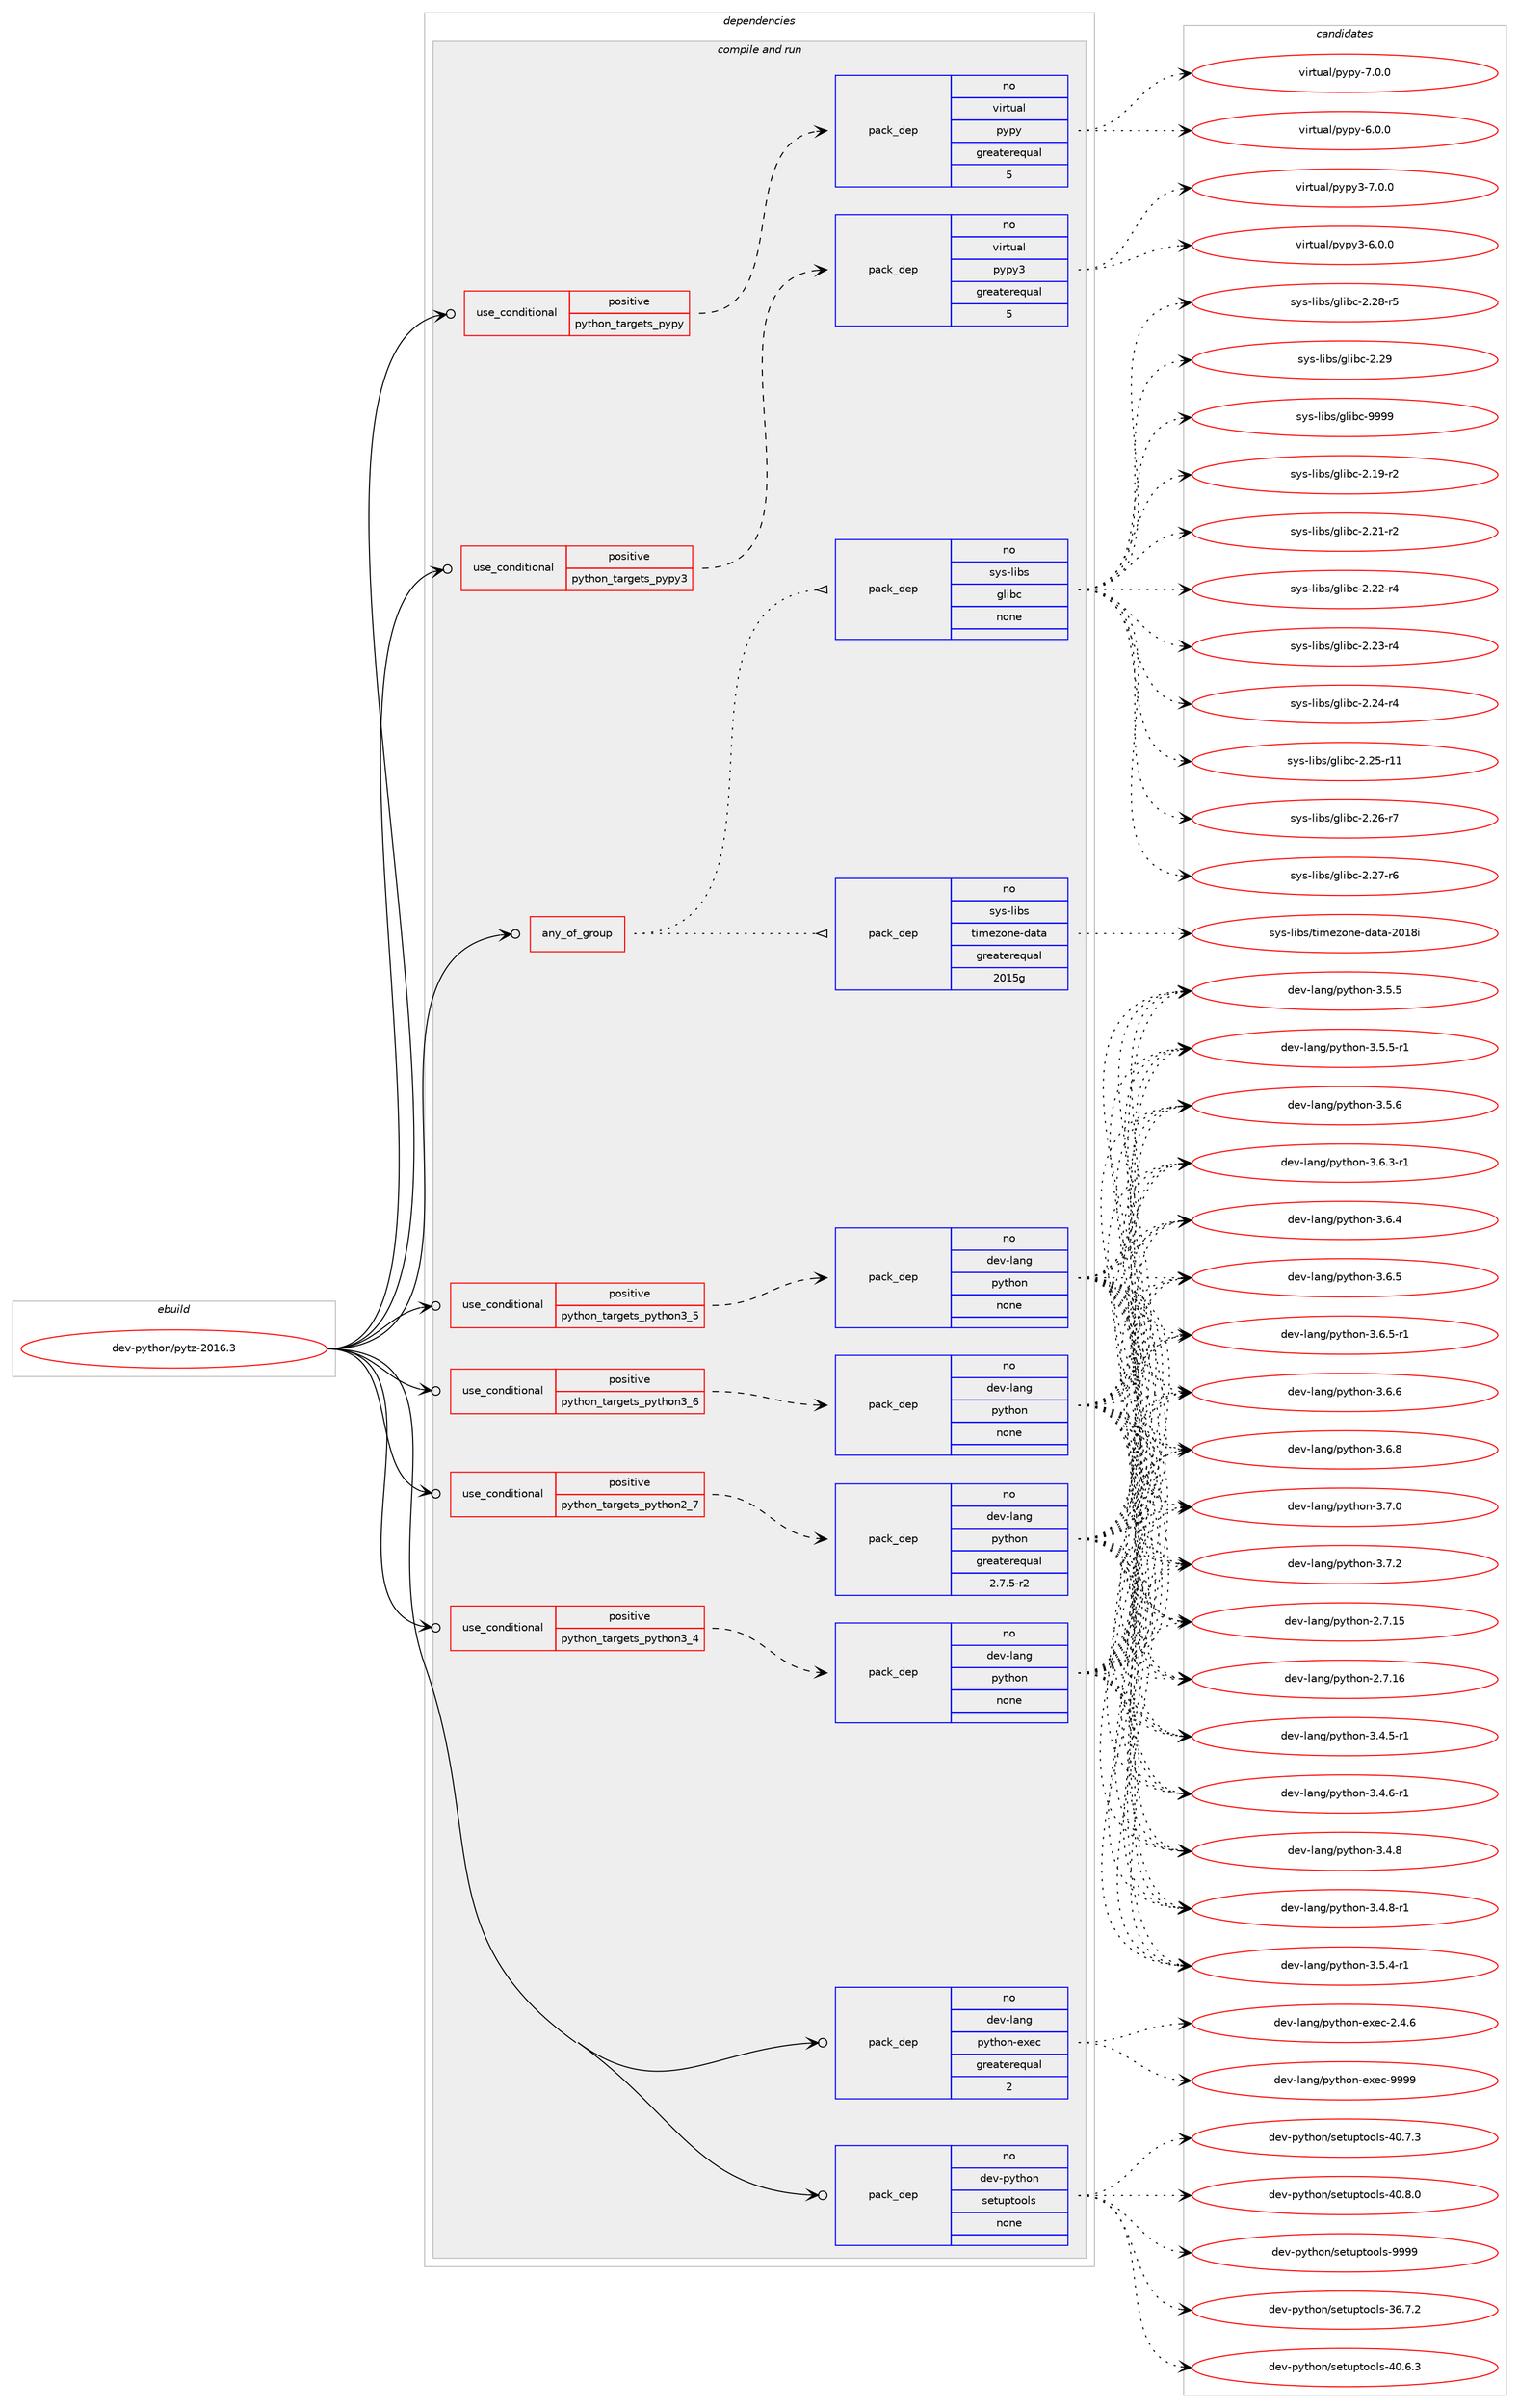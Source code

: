 digraph prolog {

# *************
# Graph options
# *************

newrank=true;
concentrate=true;
compound=true;
graph [rankdir=LR,fontname=Helvetica,fontsize=10,ranksep=1.5];#, ranksep=2.5, nodesep=0.2];
edge  [arrowhead=vee];
node  [fontname=Helvetica,fontsize=10];

# **********
# The ebuild
# **********

subgraph cluster_leftcol {
color=gray;
rank=same;
label=<<i>ebuild</i>>;
id [label="dev-python/pytz-2016.3", color=red, width=4, href="../dev-python/pytz-2016.3.svg"];
}

# ****************
# The dependencies
# ****************

subgraph cluster_midcol {
color=gray;
label=<<i>dependencies</i>>;
subgraph cluster_compile {
fillcolor="#eeeeee";
style=filled;
label=<<i>compile</i>>;
}
subgraph cluster_compileandrun {
fillcolor="#eeeeee";
style=filled;
label=<<i>compile and run</i>>;
subgraph any22768 {
dependency1437474 [label=<<TABLE BORDER="0" CELLBORDER="1" CELLSPACING="0" CELLPADDING="4"><TR><TD CELLPADDING="10">any_of_group</TD></TR></TABLE>>, shape=none, color=red];subgraph pack1030842 {
dependency1437475 [label=<<TABLE BORDER="0" CELLBORDER="1" CELLSPACING="0" CELLPADDING="4" WIDTH="220"><TR><TD ROWSPAN="6" CELLPADDING="30">pack_dep</TD></TR><TR><TD WIDTH="110">no</TD></TR><TR><TD>sys-libs</TD></TR><TR><TD>timezone-data</TD></TR><TR><TD>greaterequal</TD></TR><TR><TD>2015g</TD></TR></TABLE>>, shape=none, color=blue];
}
dependency1437474:e -> dependency1437475:w [weight=20,style="dotted",arrowhead="oinv"];
subgraph pack1030843 {
dependency1437476 [label=<<TABLE BORDER="0" CELLBORDER="1" CELLSPACING="0" CELLPADDING="4" WIDTH="220"><TR><TD ROWSPAN="6" CELLPADDING="30">pack_dep</TD></TR><TR><TD WIDTH="110">no</TD></TR><TR><TD>sys-libs</TD></TR><TR><TD>glibc</TD></TR><TR><TD>none</TD></TR><TR><TD></TD></TR></TABLE>>, shape=none, color=blue];
}
dependency1437474:e -> dependency1437476:w [weight=20,style="dotted",arrowhead="oinv"];
}
id:e -> dependency1437474:w [weight=20,style="solid",arrowhead="odotvee"];
subgraph cond383277 {
dependency1437477 [label=<<TABLE BORDER="0" CELLBORDER="1" CELLSPACING="0" CELLPADDING="4"><TR><TD ROWSPAN="3" CELLPADDING="10">use_conditional</TD></TR><TR><TD>positive</TD></TR><TR><TD>python_targets_pypy</TD></TR></TABLE>>, shape=none, color=red];
subgraph pack1030844 {
dependency1437478 [label=<<TABLE BORDER="0" CELLBORDER="1" CELLSPACING="0" CELLPADDING="4" WIDTH="220"><TR><TD ROWSPAN="6" CELLPADDING="30">pack_dep</TD></TR><TR><TD WIDTH="110">no</TD></TR><TR><TD>virtual</TD></TR><TR><TD>pypy</TD></TR><TR><TD>greaterequal</TD></TR><TR><TD>5</TD></TR></TABLE>>, shape=none, color=blue];
}
dependency1437477:e -> dependency1437478:w [weight=20,style="dashed",arrowhead="vee"];
}
id:e -> dependency1437477:w [weight=20,style="solid",arrowhead="odotvee"];
subgraph cond383278 {
dependency1437479 [label=<<TABLE BORDER="0" CELLBORDER="1" CELLSPACING="0" CELLPADDING="4"><TR><TD ROWSPAN="3" CELLPADDING="10">use_conditional</TD></TR><TR><TD>positive</TD></TR><TR><TD>python_targets_pypy3</TD></TR></TABLE>>, shape=none, color=red];
subgraph pack1030845 {
dependency1437480 [label=<<TABLE BORDER="0" CELLBORDER="1" CELLSPACING="0" CELLPADDING="4" WIDTH="220"><TR><TD ROWSPAN="6" CELLPADDING="30">pack_dep</TD></TR><TR><TD WIDTH="110">no</TD></TR><TR><TD>virtual</TD></TR><TR><TD>pypy3</TD></TR><TR><TD>greaterequal</TD></TR><TR><TD>5</TD></TR></TABLE>>, shape=none, color=blue];
}
dependency1437479:e -> dependency1437480:w [weight=20,style="dashed",arrowhead="vee"];
}
id:e -> dependency1437479:w [weight=20,style="solid",arrowhead="odotvee"];
subgraph cond383279 {
dependency1437481 [label=<<TABLE BORDER="0" CELLBORDER="1" CELLSPACING="0" CELLPADDING="4"><TR><TD ROWSPAN="3" CELLPADDING="10">use_conditional</TD></TR><TR><TD>positive</TD></TR><TR><TD>python_targets_python2_7</TD></TR></TABLE>>, shape=none, color=red];
subgraph pack1030846 {
dependency1437482 [label=<<TABLE BORDER="0" CELLBORDER="1" CELLSPACING="0" CELLPADDING="4" WIDTH="220"><TR><TD ROWSPAN="6" CELLPADDING="30">pack_dep</TD></TR><TR><TD WIDTH="110">no</TD></TR><TR><TD>dev-lang</TD></TR><TR><TD>python</TD></TR><TR><TD>greaterequal</TD></TR><TR><TD>2.7.5-r2</TD></TR></TABLE>>, shape=none, color=blue];
}
dependency1437481:e -> dependency1437482:w [weight=20,style="dashed",arrowhead="vee"];
}
id:e -> dependency1437481:w [weight=20,style="solid",arrowhead="odotvee"];
subgraph cond383280 {
dependency1437483 [label=<<TABLE BORDER="0" CELLBORDER="1" CELLSPACING="0" CELLPADDING="4"><TR><TD ROWSPAN="3" CELLPADDING="10">use_conditional</TD></TR><TR><TD>positive</TD></TR><TR><TD>python_targets_python3_4</TD></TR></TABLE>>, shape=none, color=red];
subgraph pack1030847 {
dependency1437484 [label=<<TABLE BORDER="0" CELLBORDER="1" CELLSPACING="0" CELLPADDING="4" WIDTH="220"><TR><TD ROWSPAN="6" CELLPADDING="30">pack_dep</TD></TR><TR><TD WIDTH="110">no</TD></TR><TR><TD>dev-lang</TD></TR><TR><TD>python</TD></TR><TR><TD>none</TD></TR><TR><TD></TD></TR></TABLE>>, shape=none, color=blue];
}
dependency1437483:e -> dependency1437484:w [weight=20,style="dashed",arrowhead="vee"];
}
id:e -> dependency1437483:w [weight=20,style="solid",arrowhead="odotvee"];
subgraph cond383281 {
dependency1437485 [label=<<TABLE BORDER="0" CELLBORDER="1" CELLSPACING="0" CELLPADDING="4"><TR><TD ROWSPAN="3" CELLPADDING="10">use_conditional</TD></TR><TR><TD>positive</TD></TR><TR><TD>python_targets_python3_5</TD></TR></TABLE>>, shape=none, color=red];
subgraph pack1030848 {
dependency1437486 [label=<<TABLE BORDER="0" CELLBORDER="1" CELLSPACING="0" CELLPADDING="4" WIDTH="220"><TR><TD ROWSPAN="6" CELLPADDING="30">pack_dep</TD></TR><TR><TD WIDTH="110">no</TD></TR><TR><TD>dev-lang</TD></TR><TR><TD>python</TD></TR><TR><TD>none</TD></TR><TR><TD></TD></TR></TABLE>>, shape=none, color=blue];
}
dependency1437485:e -> dependency1437486:w [weight=20,style="dashed",arrowhead="vee"];
}
id:e -> dependency1437485:w [weight=20,style="solid",arrowhead="odotvee"];
subgraph cond383282 {
dependency1437487 [label=<<TABLE BORDER="0" CELLBORDER="1" CELLSPACING="0" CELLPADDING="4"><TR><TD ROWSPAN="3" CELLPADDING="10">use_conditional</TD></TR><TR><TD>positive</TD></TR><TR><TD>python_targets_python3_6</TD></TR></TABLE>>, shape=none, color=red];
subgraph pack1030849 {
dependency1437488 [label=<<TABLE BORDER="0" CELLBORDER="1" CELLSPACING="0" CELLPADDING="4" WIDTH="220"><TR><TD ROWSPAN="6" CELLPADDING="30">pack_dep</TD></TR><TR><TD WIDTH="110">no</TD></TR><TR><TD>dev-lang</TD></TR><TR><TD>python</TD></TR><TR><TD>none</TD></TR><TR><TD></TD></TR></TABLE>>, shape=none, color=blue];
}
dependency1437487:e -> dependency1437488:w [weight=20,style="dashed",arrowhead="vee"];
}
id:e -> dependency1437487:w [weight=20,style="solid",arrowhead="odotvee"];
subgraph pack1030850 {
dependency1437489 [label=<<TABLE BORDER="0" CELLBORDER="1" CELLSPACING="0" CELLPADDING="4" WIDTH="220"><TR><TD ROWSPAN="6" CELLPADDING="30">pack_dep</TD></TR><TR><TD WIDTH="110">no</TD></TR><TR><TD>dev-lang</TD></TR><TR><TD>python-exec</TD></TR><TR><TD>greaterequal</TD></TR><TR><TD>2</TD></TR></TABLE>>, shape=none, color=blue];
}
id:e -> dependency1437489:w [weight=20,style="solid",arrowhead="odotvee"];
subgraph pack1030851 {
dependency1437490 [label=<<TABLE BORDER="0" CELLBORDER="1" CELLSPACING="0" CELLPADDING="4" WIDTH="220"><TR><TD ROWSPAN="6" CELLPADDING="30">pack_dep</TD></TR><TR><TD WIDTH="110">no</TD></TR><TR><TD>dev-python</TD></TR><TR><TD>setuptools</TD></TR><TR><TD>none</TD></TR><TR><TD></TD></TR></TABLE>>, shape=none, color=blue];
}
id:e -> dependency1437490:w [weight=20,style="solid",arrowhead="odotvee"];
}
subgraph cluster_run {
fillcolor="#eeeeee";
style=filled;
label=<<i>run</i>>;
}
}

# **************
# The candidates
# **************

subgraph cluster_choices {
rank=same;
color=gray;
label=<<i>candidates</i>>;

subgraph choice1030842 {
color=black;
nodesep=1;
choice1151211154510810598115471161051091011221111101014510097116974550484956105 [label="sys-libs/timezone-data-2018i", color=red, width=4,href="../sys-libs/timezone-data-2018i.svg"];
dependency1437475:e -> choice1151211154510810598115471161051091011221111101014510097116974550484956105:w [style=dotted,weight="100"];
}
subgraph choice1030843 {
color=black;
nodesep=1;
choice115121115451081059811547103108105989945504649574511450 [label="sys-libs/glibc-2.19-r2", color=red, width=4,href="../sys-libs/glibc-2.19-r2.svg"];
choice115121115451081059811547103108105989945504650494511450 [label="sys-libs/glibc-2.21-r2", color=red, width=4,href="../sys-libs/glibc-2.21-r2.svg"];
choice115121115451081059811547103108105989945504650504511452 [label="sys-libs/glibc-2.22-r4", color=red, width=4,href="../sys-libs/glibc-2.22-r4.svg"];
choice115121115451081059811547103108105989945504650514511452 [label="sys-libs/glibc-2.23-r4", color=red, width=4,href="../sys-libs/glibc-2.23-r4.svg"];
choice115121115451081059811547103108105989945504650524511452 [label="sys-libs/glibc-2.24-r4", color=red, width=4,href="../sys-libs/glibc-2.24-r4.svg"];
choice11512111545108105981154710310810598994550465053451144949 [label="sys-libs/glibc-2.25-r11", color=red, width=4,href="../sys-libs/glibc-2.25-r11.svg"];
choice115121115451081059811547103108105989945504650544511455 [label="sys-libs/glibc-2.26-r7", color=red, width=4,href="../sys-libs/glibc-2.26-r7.svg"];
choice115121115451081059811547103108105989945504650554511454 [label="sys-libs/glibc-2.27-r6", color=red, width=4,href="../sys-libs/glibc-2.27-r6.svg"];
choice115121115451081059811547103108105989945504650564511453 [label="sys-libs/glibc-2.28-r5", color=red, width=4,href="../sys-libs/glibc-2.28-r5.svg"];
choice11512111545108105981154710310810598994550465057 [label="sys-libs/glibc-2.29", color=red, width=4,href="../sys-libs/glibc-2.29.svg"];
choice11512111545108105981154710310810598994557575757 [label="sys-libs/glibc-9999", color=red, width=4,href="../sys-libs/glibc-9999.svg"];
dependency1437476:e -> choice115121115451081059811547103108105989945504649574511450:w [style=dotted,weight="100"];
dependency1437476:e -> choice115121115451081059811547103108105989945504650494511450:w [style=dotted,weight="100"];
dependency1437476:e -> choice115121115451081059811547103108105989945504650504511452:w [style=dotted,weight="100"];
dependency1437476:e -> choice115121115451081059811547103108105989945504650514511452:w [style=dotted,weight="100"];
dependency1437476:e -> choice115121115451081059811547103108105989945504650524511452:w [style=dotted,weight="100"];
dependency1437476:e -> choice11512111545108105981154710310810598994550465053451144949:w [style=dotted,weight="100"];
dependency1437476:e -> choice115121115451081059811547103108105989945504650544511455:w [style=dotted,weight="100"];
dependency1437476:e -> choice115121115451081059811547103108105989945504650554511454:w [style=dotted,weight="100"];
dependency1437476:e -> choice115121115451081059811547103108105989945504650564511453:w [style=dotted,weight="100"];
dependency1437476:e -> choice11512111545108105981154710310810598994550465057:w [style=dotted,weight="100"];
dependency1437476:e -> choice11512111545108105981154710310810598994557575757:w [style=dotted,weight="100"];
}
subgraph choice1030844 {
color=black;
nodesep=1;
choice1181051141161179710847112121112121455446484648 [label="virtual/pypy-6.0.0", color=red, width=4,href="../virtual/pypy-6.0.0.svg"];
choice1181051141161179710847112121112121455546484648 [label="virtual/pypy-7.0.0", color=red, width=4,href="../virtual/pypy-7.0.0.svg"];
dependency1437478:e -> choice1181051141161179710847112121112121455446484648:w [style=dotted,weight="100"];
dependency1437478:e -> choice1181051141161179710847112121112121455546484648:w [style=dotted,weight="100"];
}
subgraph choice1030845 {
color=black;
nodesep=1;
choice118105114116117971084711212111212151455446484648 [label="virtual/pypy3-6.0.0", color=red, width=4,href="../virtual/pypy3-6.0.0.svg"];
choice118105114116117971084711212111212151455546484648 [label="virtual/pypy3-7.0.0", color=red, width=4,href="../virtual/pypy3-7.0.0.svg"];
dependency1437480:e -> choice118105114116117971084711212111212151455446484648:w [style=dotted,weight="100"];
dependency1437480:e -> choice118105114116117971084711212111212151455546484648:w [style=dotted,weight="100"];
}
subgraph choice1030846 {
color=black;
nodesep=1;
choice10010111845108971101034711212111610411111045504655464953 [label="dev-lang/python-2.7.15", color=red, width=4,href="../dev-lang/python-2.7.15.svg"];
choice10010111845108971101034711212111610411111045504655464954 [label="dev-lang/python-2.7.16", color=red, width=4,href="../dev-lang/python-2.7.16.svg"];
choice1001011184510897110103471121211161041111104551465246534511449 [label="dev-lang/python-3.4.5-r1", color=red, width=4,href="../dev-lang/python-3.4.5-r1.svg"];
choice1001011184510897110103471121211161041111104551465246544511449 [label="dev-lang/python-3.4.6-r1", color=red, width=4,href="../dev-lang/python-3.4.6-r1.svg"];
choice100101118451089711010347112121116104111110455146524656 [label="dev-lang/python-3.4.8", color=red, width=4,href="../dev-lang/python-3.4.8.svg"];
choice1001011184510897110103471121211161041111104551465246564511449 [label="dev-lang/python-3.4.8-r1", color=red, width=4,href="../dev-lang/python-3.4.8-r1.svg"];
choice1001011184510897110103471121211161041111104551465346524511449 [label="dev-lang/python-3.5.4-r1", color=red, width=4,href="../dev-lang/python-3.5.4-r1.svg"];
choice100101118451089711010347112121116104111110455146534653 [label="dev-lang/python-3.5.5", color=red, width=4,href="../dev-lang/python-3.5.5.svg"];
choice1001011184510897110103471121211161041111104551465346534511449 [label="dev-lang/python-3.5.5-r1", color=red, width=4,href="../dev-lang/python-3.5.5-r1.svg"];
choice100101118451089711010347112121116104111110455146534654 [label="dev-lang/python-3.5.6", color=red, width=4,href="../dev-lang/python-3.5.6.svg"];
choice1001011184510897110103471121211161041111104551465446514511449 [label="dev-lang/python-3.6.3-r1", color=red, width=4,href="../dev-lang/python-3.6.3-r1.svg"];
choice100101118451089711010347112121116104111110455146544652 [label="dev-lang/python-3.6.4", color=red, width=4,href="../dev-lang/python-3.6.4.svg"];
choice100101118451089711010347112121116104111110455146544653 [label="dev-lang/python-3.6.5", color=red, width=4,href="../dev-lang/python-3.6.5.svg"];
choice1001011184510897110103471121211161041111104551465446534511449 [label="dev-lang/python-3.6.5-r1", color=red, width=4,href="../dev-lang/python-3.6.5-r1.svg"];
choice100101118451089711010347112121116104111110455146544654 [label="dev-lang/python-3.6.6", color=red, width=4,href="../dev-lang/python-3.6.6.svg"];
choice100101118451089711010347112121116104111110455146544656 [label="dev-lang/python-3.6.8", color=red, width=4,href="../dev-lang/python-3.6.8.svg"];
choice100101118451089711010347112121116104111110455146554648 [label="dev-lang/python-3.7.0", color=red, width=4,href="../dev-lang/python-3.7.0.svg"];
choice100101118451089711010347112121116104111110455146554650 [label="dev-lang/python-3.7.2", color=red, width=4,href="../dev-lang/python-3.7.2.svg"];
dependency1437482:e -> choice10010111845108971101034711212111610411111045504655464953:w [style=dotted,weight="100"];
dependency1437482:e -> choice10010111845108971101034711212111610411111045504655464954:w [style=dotted,weight="100"];
dependency1437482:e -> choice1001011184510897110103471121211161041111104551465246534511449:w [style=dotted,weight="100"];
dependency1437482:e -> choice1001011184510897110103471121211161041111104551465246544511449:w [style=dotted,weight="100"];
dependency1437482:e -> choice100101118451089711010347112121116104111110455146524656:w [style=dotted,weight="100"];
dependency1437482:e -> choice1001011184510897110103471121211161041111104551465246564511449:w [style=dotted,weight="100"];
dependency1437482:e -> choice1001011184510897110103471121211161041111104551465346524511449:w [style=dotted,weight="100"];
dependency1437482:e -> choice100101118451089711010347112121116104111110455146534653:w [style=dotted,weight="100"];
dependency1437482:e -> choice1001011184510897110103471121211161041111104551465346534511449:w [style=dotted,weight="100"];
dependency1437482:e -> choice100101118451089711010347112121116104111110455146534654:w [style=dotted,weight="100"];
dependency1437482:e -> choice1001011184510897110103471121211161041111104551465446514511449:w [style=dotted,weight="100"];
dependency1437482:e -> choice100101118451089711010347112121116104111110455146544652:w [style=dotted,weight="100"];
dependency1437482:e -> choice100101118451089711010347112121116104111110455146544653:w [style=dotted,weight="100"];
dependency1437482:e -> choice1001011184510897110103471121211161041111104551465446534511449:w [style=dotted,weight="100"];
dependency1437482:e -> choice100101118451089711010347112121116104111110455146544654:w [style=dotted,weight="100"];
dependency1437482:e -> choice100101118451089711010347112121116104111110455146544656:w [style=dotted,weight="100"];
dependency1437482:e -> choice100101118451089711010347112121116104111110455146554648:w [style=dotted,weight="100"];
dependency1437482:e -> choice100101118451089711010347112121116104111110455146554650:w [style=dotted,weight="100"];
}
subgraph choice1030847 {
color=black;
nodesep=1;
choice10010111845108971101034711212111610411111045504655464953 [label="dev-lang/python-2.7.15", color=red, width=4,href="../dev-lang/python-2.7.15.svg"];
choice10010111845108971101034711212111610411111045504655464954 [label="dev-lang/python-2.7.16", color=red, width=4,href="../dev-lang/python-2.7.16.svg"];
choice1001011184510897110103471121211161041111104551465246534511449 [label="dev-lang/python-3.4.5-r1", color=red, width=4,href="../dev-lang/python-3.4.5-r1.svg"];
choice1001011184510897110103471121211161041111104551465246544511449 [label="dev-lang/python-3.4.6-r1", color=red, width=4,href="../dev-lang/python-3.4.6-r1.svg"];
choice100101118451089711010347112121116104111110455146524656 [label="dev-lang/python-3.4.8", color=red, width=4,href="../dev-lang/python-3.4.8.svg"];
choice1001011184510897110103471121211161041111104551465246564511449 [label="dev-lang/python-3.4.8-r1", color=red, width=4,href="../dev-lang/python-3.4.8-r1.svg"];
choice1001011184510897110103471121211161041111104551465346524511449 [label="dev-lang/python-3.5.4-r1", color=red, width=4,href="../dev-lang/python-3.5.4-r1.svg"];
choice100101118451089711010347112121116104111110455146534653 [label="dev-lang/python-3.5.5", color=red, width=4,href="../dev-lang/python-3.5.5.svg"];
choice1001011184510897110103471121211161041111104551465346534511449 [label="dev-lang/python-3.5.5-r1", color=red, width=4,href="../dev-lang/python-3.5.5-r1.svg"];
choice100101118451089711010347112121116104111110455146534654 [label="dev-lang/python-3.5.6", color=red, width=4,href="../dev-lang/python-3.5.6.svg"];
choice1001011184510897110103471121211161041111104551465446514511449 [label="dev-lang/python-3.6.3-r1", color=red, width=4,href="../dev-lang/python-3.6.3-r1.svg"];
choice100101118451089711010347112121116104111110455146544652 [label="dev-lang/python-3.6.4", color=red, width=4,href="../dev-lang/python-3.6.4.svg"];
choice100101118451089711010347112121116104111110455146544653 [label="dev-lang/python-3.6.5", color=red, width=4,href="../dev-lang/python-3.6.5.svg"];
choice1001011184510897110103471121211161041111104551465446534511449 [label="dev-lang/python-3.6.5-r1", color=red, width=4,href="../dev-lang/python-3.6.5-r1.svg"];
choice100101118451089711010347112121116104111110455146544654 [label="dev-lang/python-3.6.6", color=red, width=4,href="../dev-lang/python-3.6.6.svg"];
choice100101118451089711010347112121116104111110455146544656 [label="dev-lang/python-3.6.8", color=red, width=4,href="../dev-lang/python-3.6.8.svg"];
choice100101118451089711010347112121116104111110455146554648 [label="dev-lang/python-3.7.0", color=red, width=4,href="../dev-lang/python-3.7.0.svg"];
choice100101118451089711010347112121116104111110455146554650 [label="dev-lang/python-3.7.2", color=red, width=4,href="../dev-lang/python-3.7.2.svg"];
dependency1437484:e -> choice10010111845108971101034711212111610411111045504655464953:w [style=dotted,weight="100"];
dependency1437484:e -> choice10010111845108971101034711212111610411111045504655464954:w [style=dotted,weight="100"];
dependency1437484:e -> choice1001011184510897110103471121211161041111104551465246534511449:w [style=dotted,weight="100"];
dependency1437484:e -> choice1001011184510897110103471121211161041111104551465246544511449:w [style=dotted,weight="100"];
dependency1437484:e -> choice100101118451089711010347112121116104111110455146524656:w [style=dotted,weight="100"];
dependency1437484:e -> choice1001011184510897110103471121211161041111104551465246564511449:w [style=dotted,weight="100"];
dependency1437484:e -> choice1001011184510897110103471121211161041111104551465346524511449:w [style=dotted,weight="100"];
dependency1437484:e -> choice100101118451089711010347112121116104111110455146534653:w [style=dotted,weight="100"];
dependency1437484:e -> choice1001011184510897110103471121211161041111104551465346534511449:w [style=dotted,weight="100"];
dependency1437484:e -> choice100101118451089711010347112121116104111110455146534654:w [style=dotted,weight="100"];
dependency1437484:e -> choice1001011184510897110103471121211161041111104551465446514511449:w [style=dotted,weight="100"];
dependency1437484:e -> choice100101118451089711010347112121116104111110455146544652:w [style=dotted,weight="100"];
dependency1437484:e -> choice100101118451089711010347112121116104111110455146544653:w [style=dotted,weight="100"];
dependency1437484:e -> choice1001011184510897110103471121211161041111104551465446534511449:w [style=dotted,weight="100"];
dependency1437484:e -> choice100101118451089711010347112121116104111110455146544654:w [style=dotted,weight="100"];
dependency1437484:e -> choice100101118451089711010347112121116104111110455146544656:w [style=dotted,weight="100"];
dependency1437484:e -> choice100101118451089711010347112121116104111110455146554648:w [style=dotted,weight="100"];
dependency1437484:e -> choice100101118451089711010347112121116104111110455146554650:w [style=dotted,weight="100"];
}
subgraph choice1030848 {
color=black;
nodesep=1;
choice10010111845108971101034711212111610411111045504655464953 [label="dev-lang/python-2.7.15", color=red, width=4,href="../dev-lang/python-2.7.15.svg"];
choice10010111845108971101034711212111610411111045504655464954 [label="dev-lang/python-2.7.16", color=red, width=4,href="../dev-lang/python-2.7.16.svg"];
choice1001011184510897110103471121211161041111104551465246534511449 [label="dev-lang/python-3.4.5-r1", color=red, width=4,href="../dev-lang/python-3.4.5-r1.svg"];
choice1001011184510897110103471121211161041111104551465246544511449 [label="dev-lang/python-3.4.6-r1", color=red, width=4,href="../dev-lang/python-3.4.6-r1.svg"];
choice100101118451089711010347112121116104111110455146524656 [label="dev-lang/python-3.4.8", color=red, width=4,href="../dev-lang/python-3.4.8.svg"];
choice1001011184510897110103471121211161041111104551465246564511449 [label="dev-lang/python-3.4.8-r1", color=red, width=4,href="../dev-lang/python-3.4.8-r1.svg"];
choice1001011184510897110103471121211161041111104551465346524511449 [label="dev-lang/python-3.5.4-r1", color=red, width=4,href="../dev-lang/python-3.5.4-r1.svg"];
choice100101118451089711010347112121116104111110455146534653 [label="dev-lang/python-3.5.5", color=red, width=4,href="../dev-lang/python-3.5.5.svg"];
choice1001011184510897110103471121211161041111104551465346534511449 [label="dev-lang/python-3.5.5-r1", color=red, width=4,href="../dev-lang/python-3.5.5-r1.svg"];
choice100101118451089711010347112121116104111110455146534654 [label="dev-lang/python-3.5.6", color=red, width=4,href="../dev-lang/python-3.5.6.svg"];
choice1001011184510897110103471121211161041111104551465446514511449 [label="dev-lang/python-3.6.3-r1", color=red, width=4,href="../dev-lang/python-3.6.3-r1.svg"];
choice100101118451089711010347112121116104111110455146544652 [label="dev-lang/python-3.6.4", color=red, width=4,href="../dev-lang/python-3.6.4.svg"];
choice100101118451089711010347112121116104111110455146544653 [label="dev-lang/python-3.6.5", color=red, width=4,href="../dev-lang/python-3.6.5.svg"];
choice1001011184510897110103471121211161041111104551465446534511449 [label="dev-lang/python-3.6.5-r1", color=red, width=4,href="../dev-lang/python-3.6.5-r1.svg"];
choice100101118451089711010347112121116104111110455146544654 [label="dev-lang/python-3.6.6", color=red, width=4,href="../dev-lang/python-3.6.6.svg"];
choice100101118451089711010347112121116104111110455146544656 [label="dev-lang/python-3.6.8", color=red, width=4,href="../dev-lang/python-3.6.8.svg"];
choice100101118451089711010347112121116104111110455146554648 [label="dev-lang/python-3.7.0", color=red, width=4,href="../dev-lang/python-3.7.0.svg"];
choice100101118451089711010347112121116104111110455146554650 [label="dev-lang/python-3.7.2", color=red, width=4,href="../dev-lang/python-3.7.2.svg"];
dependency1437486:e -> choice10010111845108971101034711212111610411111045504655464953:w [style=dotted,weight="100"];
dependency1437486:e -> choice10010111845108971101034711212111610411111045504655464954:w [style=dotted,weight="100"];
dependency1437486:e -> choice1001011184510897110103471121211161041111104551465246534511449:w [style=dotted,weight="100"];
dependency1437486:e -> choice1001011184510897110103471121211161041111104551465246544511449:w [style=dotted,weight="100"];
dependency1437486:e -> choice100101118451089711010347112121116104111110455146524656:w [style=dotted,weight="100"];
dependency1437486:e -> choice1001011184510897110103471121211161041111104551465246564511449:w [style=dotted,weight="100"];
dependency1437486:e -> choice1001011184510897110103471121211161041111104551465346524511449:w [style=dotted,weight="100"];
dependency1437486:e -> choice100101118451089711010347112121116104111110455146534653:w [style=dotted,weight="100"];
dependency1437486:e -> choice1001011184510897110103471121211161041111104551465346534511449:w [style=dotted,weight="100"];
dependency1437486:e -> choice100101118451089711010347112121116104111110455146534654:w [style=dotted,weight="100"];
dependency1437486:e -> choice1001011184510897110103471121211161041111104551465446514511449:w [style=dotted,weight="100"];
dependency1437486:e -> choice100101118451089711010347112121116104111110455146544652:w [style=dotted,weight="100"];
dependency1437486:e -> choice100101118451089711010347112121116104111110455146544653:w [style=dotted,weight="100"];
dependency1437486:e -> choice1001011184510897110103471121211161041111104551465446534511449:w [style=dotted,weight="100"];
dependency1437486:e -> choice100101118451089711010347112121116104111110455146544654:w [style=dotted,weight="100"];
dependency1437486:e -> choice100101118451089711010347112121116104111110455146544656:w [style=dotted,weight="100"];
dependency1437486:e -> choice100101118451089711010347112121116104111110455146554648:w [style=dotted,weight="100"];
dependency1437486:e -> choice100101118451089711010347112121116104111110455146554650:w [style=dotted,weight="100"];
}
subgraph choice1030849 {
color=black;
nodesep=1;
choice10010111845108971101034711212111610411111045504655464953 [label="dev-lang/python-2.7.15", color=red, width=4,href="../dev-lang/python-2.7.15.svg"];
choice10010111845108971101034711212111610411111045504655464954 [label="dev-lang/python-2.7.16", color=red, width=4,href="../dev-lang/python-2.7.16.svg"];
choice1001011184510897110103471121211161041111104551465246534511449 [label="dev-lang/python-3.4.5-r1", color=red, width=4,href="../dev-lang/python-3.4.5-r1.svg"];
choice1001011184510897110103471121211161041111104551465246544511449 [label="dev-lang/python-3.4.6-r1", color=red, width=4,href="../dev-lang/python-3.4.6-r1.svg"];
choice100101118451089711010347112121116104111110455146524656 [label="dev-lang/python-3.4.8", color=red, width=4,href="../dev-lang/python-3.4.8.svg"];
choice1001011184510897110103471121211161041111104551465246564511449 [label="dev-lang/python-3.4.8-r1", color=red, width=4,href="../dev-lang/python-3.4.8-r1.svg"];
choice1001011184510897110103471121211161041111104551465346524511449 [label="dev-lang/python-3.5.4-r1", color=red, width=4,href="../dev-lang/python-3.5.4-r1.svg"];
choice100101118451089711010347112121116104111110455146534653 [label="dev-lang/python-3.5.5", color=red, width=4,href="../dev-lang/python-3.5.5.svg"];
choice1001011184510897110103471121211161041111104551465346534511449 [label="dev-lang/python-3.5.5-r1", color=red, width=4,href="../dev-lang/python-3.5.5-r1.svg"];
choice100101118451089711010347112121116104111110455146534654 [label="dev-lang/python-3.5.6", color=red, width=4,href="../dev-lang/python-3.5.6.svg"];
choice1001011184510897110103471121211161041111104551465446514511449 [label="dev-lang/python-3.6.3-r1", color=red, width=4,href="../dev-lang/python-3.6.3-r1.svg"];
choice100101118451089711010347112121116104111110455146544652 [label="dev-lang/python-3.6.4", color=red, width=4,href="../dev-lang/python-3.6.4.svg"];
choice100101118451089711010347112121116104111110455146544653 [label="dev-lang/python-3.6.5", color=red, width=4,href="../dev-lang/python-3.6.5.svg"];
choice1001011184510897110103471121211161041111104551465446534511449 [label="dev-lang/python-3.6.5-r1", color=red, width=4,href="../dev-lang/python-3.6.5-r1.svg"];
choice100101118451089711010347112121116104111110455146544654 [label="dev-lang/python-3.6.6", color=red, width=4,href="../dev-lang/python-3.6.6.svg"];
choice100101118451089711010347112121116104111110455146544656 [label="dev-lang/python-3.6.8", color=red, width=4,href="../dev-lang/python-3.6.8.svg"];
choice100101118451089711010347112121116104111110455146554648 [label="dev-lang/python-3.7.0", color=red, width=4,href="../dev-lang/python-3.7.0.svg"];
choice100101118451089711010347112121116104111110455146554650 [label="dev-lang/python-3.7.2", color=red, width=4,href="../dev-lang/python-3.7.2.svg"];
dependency1437488:e -> choice10010111845108971101034711212111610411111045504655464953:w [style=dotted,weight="100"];
dependency1437488:e -> choice10010111845108971101034711212111610411111045504655464954:w [style=dotted,weight="100"];
dependency1437488:e -> choice1001011184510897110103471121211161041111104551465246534511449:w [style=dotted,weight="100"];
dependency1437488:e -> choice1001011184510897110103471121211161041111104551465246544511449:w [style=dotted,weight="100"];
dependency1437488:e -> choice100101118451089711010347112121116104111110455146524656:w [style=dotted,weight="100"];
dependency1437488:e -> choice1001011184510897110103471121211161041111104551465246564511449:w [style=dotted,weight="100"];
dependency1437488:e -> choice1001011184510897110103471121211161041111104551465346524511449:w [style=dotted,weight="100"];
dependency1437488:e -> choice100101118451089711010347112121116104111110455146534653:w [style=dotted,weight="100"];
dependency1437488:e -> choice1001011184510897110103471121211161041111104551465346534511449:w [style=dotted,weight="100"];
dependency1437488:e -> choice100101118451089711010347112121116104111110455146534654:w [style=dotted,weight="100"];
dependency1437488:e -> choice1001011184510897110103471121211161041111104551465446514511449:w [style=dotted,weight="100"];
dependency1437488:e -> choice100101118451089711010347112121116104111110455146544652:w [style=dotted,weight="100"];
dependency1437488:e -> choice100101118451089711010347112121116104111110455146544653:w [style=dotted,weight="100"];
dependency1437488:e -> choice1001011184510897110103471121211161041111104551465446534511449:w [style=dotted,weight="100"];
dependency1437488:e -> choice100101118451089711010347112121116104111110455146544654:w [style=dotted,weight="100"];
dependency1437488:e -> choice100101118451089711010347112121116104111110455146544656:w [style=dotted,weight="100"];
dependency1437488:e -> choice100101118451089711010347112121116104111110455146554648:w [style=dotted,weight="100"];
dependency1437488:e -> choice100101118451089711010347112121116104111110455146554650:w [style=dotted,weight="100"];
}
subgraph choice1030850 {
color=black;
nodesep=1;
choice1001011184510897110103471121211161041111104510112010199455046524654 [label="dev-lang/python-exec-2.4.6", color=red, width=4,href="../dev-lang/python-exec-2.4.6.svg"];
choice10010111845108971101034711212111610411111045101120101994557575757 [label="dev-lang/python-exec-9999", color=red, width=4,href="../dev-lang/python-exec-9999.svg"];
dependency1437489:e -> choice1001011184510897110103471121211161041111104510112010199455046524654:w [style=dotted,weight="100"];
dependency1437489:e -> choice10010111845108971101034711212111610411111045101120101994557575757:w [style=dotted,weight="100"];
}
subgraph choice1030851 {
color=black;
nodesep=1;
choice100101118451121211161041111104711510111611711211611111110811545515446554650 [label="dev-python/setuptools-36.7.2", color=red, width=4,href="../dev-python/setuptools-36.7.2.svg"];
choice100101118451121211161041111104711510111611711211611111110811545524846544651 [label="dev-python/setuptools-40.6.3", color=red, width=4,href="../dev-python/setuptools-40.6.3.svg"];
choice100101118451121211161041111104711510111611711211611111110811545524846554651 [label="dev-python/setuptools-40.7.3", color=red, width=4,href="../dev-python/setuptools-40.7.3.svg"];
choice100101118451121211161041111104711510111611711211611111110811545524846564648 [label="dev-python/setuptools-40.8.0", color=red, width=4,href="../dev-python/setuptools-40.8.0.svg"];
choice10010111845112121116104111110471151011161171121161111111081154557575757 [label="dev-python/setuptools-9999", color=red, width=4,href="../dev-python/setuptools-9999.svg"];
dependency1437490:e -> choice100101118451121211161041111104711510111611711211611111110811545515446554650:w [style=dotted,weight="100"];
dependency1437490:e -> choice100101118451121211161041111104711510111611711211611111110811545524846544651:w [style=dotted,weight="100"];
dependency1437490:e -> choice100101118451121211161041111104711510111611711211611111110811545524846554651:w [style=dotted,weight="100"];
dependency1437490:e -> choice100101118451121211161041111104711510111611711211611111110811545524846564648:w [style=dotted,weight="100"];
dependency1437490:e -> choice10010111845112121116104111110471151011161171121161111111081154557575757:w [style=dotted,weight="100"];
}
}

}
